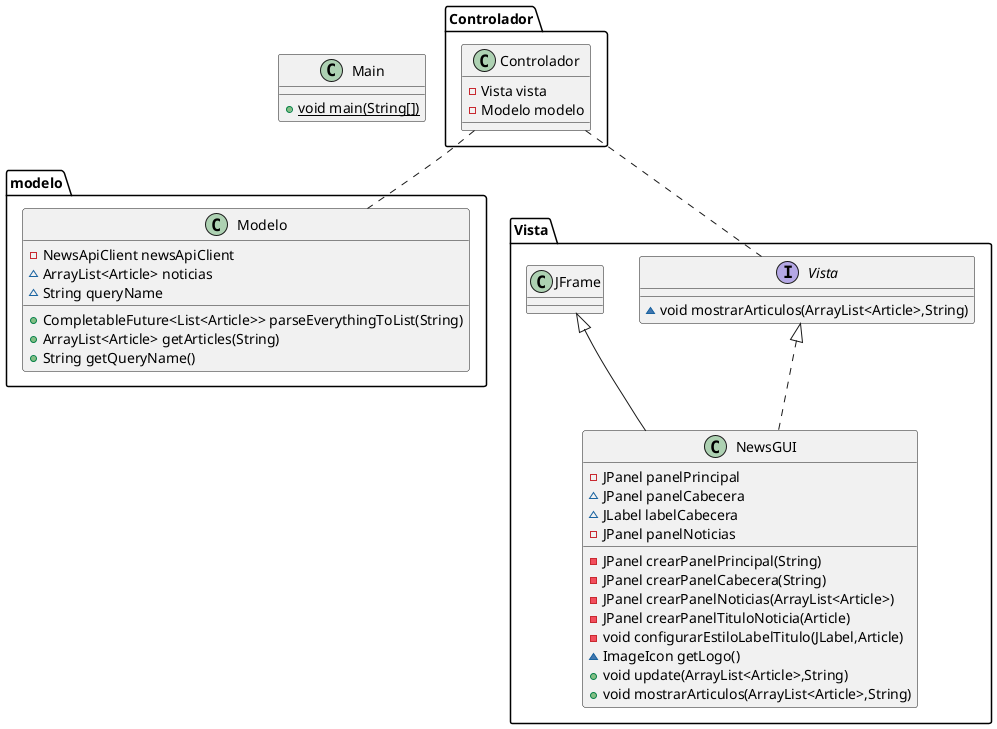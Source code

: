 @startuml
class Main {
+ {static} void main(String[])
}
class modelo.Modelo {
- NewsApiClient newsApiClient
~ ArrayList<Article> noticias
~ String queryName
+ CompletableFuture<List<Article>> parseEverythingToList(String)
+ ArrayList<Article> getArticles(String)
+ String getQueryName()
}

class Vista.NewsGUI {
- JPanel panelPrincipal
~ JPanel panelCabecera
~ JLabel labelCabecera
- JPanel panelNoticias
- JPanel crearPanelPrincipal(String)
- JPanel crearPanelCabecera(String)
- JPanel crearPanelNoticias(ArrayList<Article>)
- JPanel crearPanelTituloNoticia(Article)
- void configurarEstiloLabelTitulo(JLabel,Article)
~ ImageIcon getLogo()
+ void update(ArrayList<Article>,String)
+ void mostrarArticulos(ArrayList<Article>,String)
}

class Controlador.Controlador {
- Vista vista
- Modelo modelo
}
interface Vista.Vista {
~ void mostrarArticulos(ArrayList<Article>,String)
}


Vista.Vista <|.. Vista.NewsGUI
Vista.JFrame <|-- Vista.NewsGUI
Controlador.Controlador .. Vista.Vista
Controlador.Controlador .. Modelo
@enduml